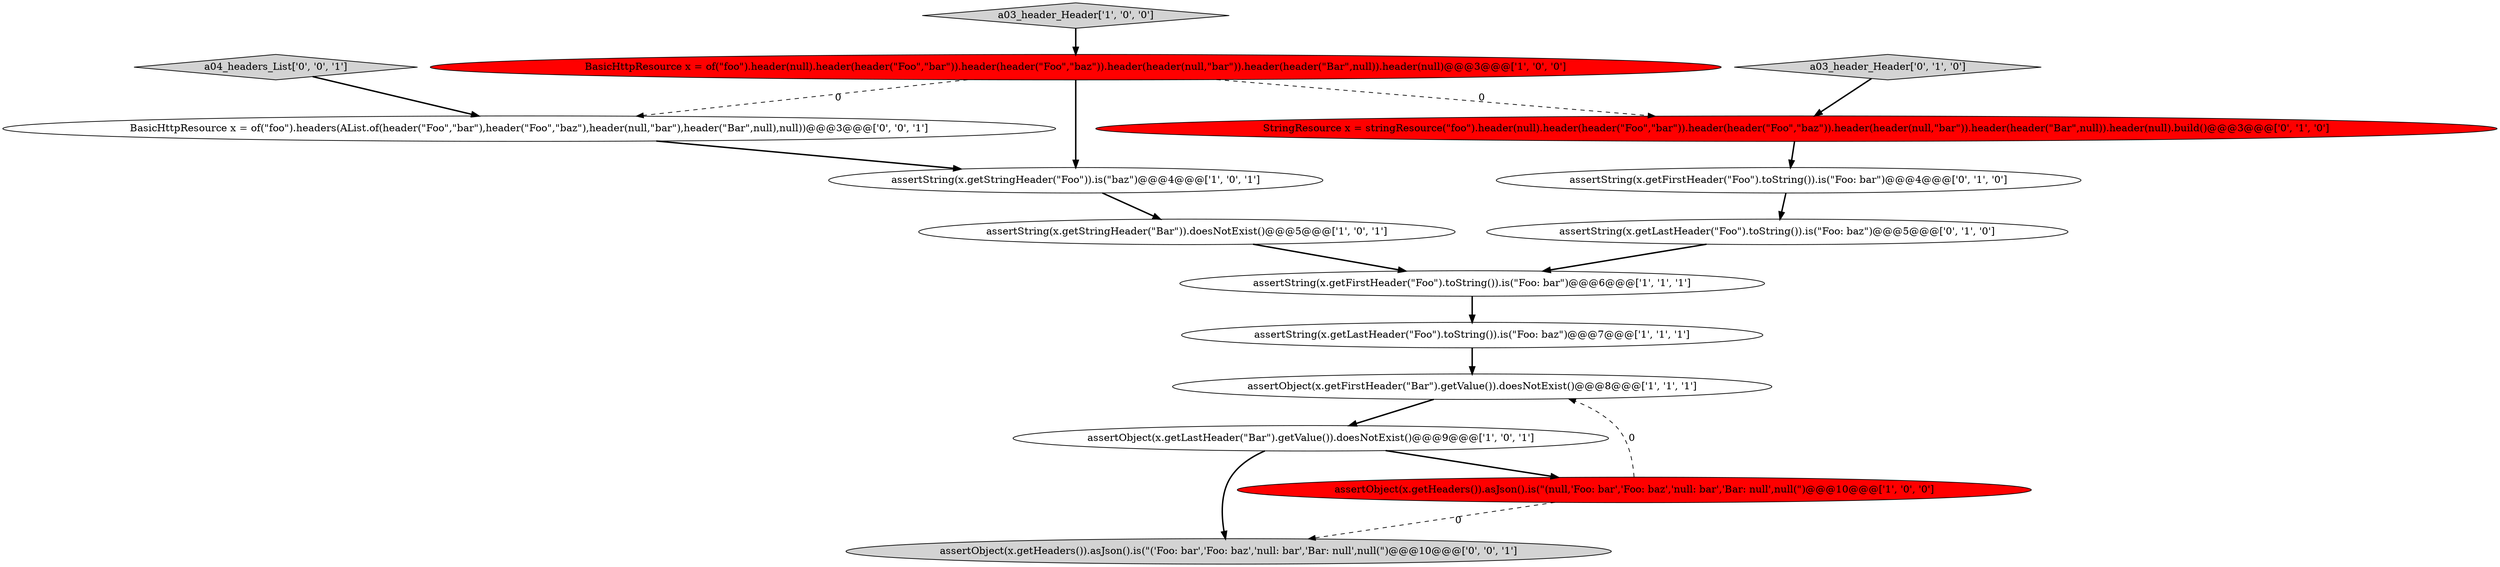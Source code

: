 digraph {
9 [style = filled, label = "a03_header_Header['0', '1', '0']", fillcolor = lightgray, shape = diamond image = "AAA0AAABBB2BBB"];
3 [style = filled, label = "assertObject(x.getFirstHeader(\"Bar\").getValue()).doesNotExist()@@@8@@@['1', '1', '1']", fillcolor = white, shape = ellipse image = "AAA0AAABBB1BBB"];
4 [style = filled, label = "assertObject(x.getLastHeader(\"Bar\").getValue()).doesNotExist()@@@9@@@['1', '0', '1']", fillcolor = white, shape = ellipse image = "AAA0AAABBB1BBB"];
5 [style = filled, label = "a03_header_Header['1', '0', '0']", fillcolor = lightgray, shape = diamond image = "AAA0AAABBB1BBB"];
14 [style = filled, label = "a04_headers_List['0', '0', '1']", fillcolor = lightgray, shape = diamond image = "AAA0AAABBB3BBB"];
0 [style = filled, label = "assertString(x.getStringHeader(\"Bar\")).doesNotExist()@@@5@@@['1', '0', '1']", fillcolor = white, shape = ellipse image = "AAA0AAABBB1BBB"];
6 [style = filled, label = "BasicHttpResource x = of(\"foo\").header(null).header(header(\"Foo\",\"bar\")).header(header(\"Foo\",\"baz\")).header(header(null,\"bar\")).header(header(\"Bar\",null)).header(null)@@@3@@@['1', '0', '0']", fillcolor = red, shape = ellipse image = "AAA1AAABBB1BBB"];
7 [style = filled, label = "assertString(x.getFirstHeader(\"Foo\").toString()).is(\"Foo: bar\")@@@6@@@['1', '1', '1']", fillcolor = white, shape = ellipse image = "AAA0AAABBB1BBB"];
1 [style = filled, label = "assertString(x.getLastHeader(\"Foo\").toString()).is(\"Foo: baz\")@@@7@@@['1', '1', '1']", fillcolor = white, shape = ellipse image = "AAA0AAABBB1BBB"];
11 [style = filled, label = "StringResource x = stringResource(\"foo\").header(null).header(header(\"Foo\",\"bar\")).header(header(\"Foo\",\"baz\")).header(header(null,\"bar\")).header(header(\"Bar\",null)).header(null).build()@@@3@@@['0', '1', '0']", fillcolor = red, shape = ellipse image = "AAA1AAABBB2BBB"];
10 [style = filled, label = "assertString(x.getFirstHeader(\"Foo\").toString()).is(\"Foo: bar\")@@@4@@@['0', '1', '0']", fillcolor = white, shape = ellipse image = "AAA0AAABBB2BBB"];
8 [style = filled, label = "assertObject(x.getHeaders()).asJson().is(\"(null,'Foo: bar','Foo: baz','null: bar','Bar: null',null(\")@@@10@@@['1', '0', '0']", fillcolor = red, shape = ellipse image = "AAA1AAABBB1BBB"];
12 [style = filled, label = "assertString(x.getLastHeader(\"Foo\").toString()).is(\"Foo: baz\")@@@5@@@['0', '1', '0']", fillcolor = white, shape = ellipse image = "AAA0AAABBB2BBB"];
13 [style = filled, label = "BasicHttpResource x = of(\"foo\").headers(AList.of(header(\"Foo\",\"bar\"),header(\"Foo\",\"baz\"),header(null,\"bar\"),header(\"Bar\",null),null))@@@3@@@['0', '0', '1']", fillcolor = white, shape = ellipse image = "AAA0AAABBB3BBB"];
15 [style = filled, label = "assertObject(x.getHeaders()).asJson().is(\"('Foo: bar','Foo: baz','null: bar','Bar: null',null(\")@@@10@@@['0', '0', '1']", fillcolor = lightgray, shape = ellipse image = "AAA0AAABBB3BBB"];
2 [style = filled, label = "assertString(x.getStringHeader(\"Foo\")).is(\"baz\")@@@4@@@['1', '0', '1']", fillcolor = white, shape = ellipse image = "AAA0AAABBB1BBB"];
1->3 [style = bold, label=""];
6->11 [style = dashed, label="0"];
4->8 [style = bold, label=""];
2->0 [style = bold, label=""];
7->1 [style = bold, label=""];
14->13 [style = bold, label=""];
6->13 [style = dashed, label="0"];
5->6 [style = bold, label=""];
9->11 [style = bold, label=""];
8->3 [style = dashed, label="0"];
13->2 [style = bold, label=""];
4->15 [style = bold, label=""];
11->10 [style = bold, label=""];
3->4 [style = bold, label=""];
10->12 [style = bold, label=""];
12->7 [style = bold, label=""];
8->15 [style = dashed, label="0"];
0->7 [style = bold, label=""];
6->2 [style = bold, label=""];
}
